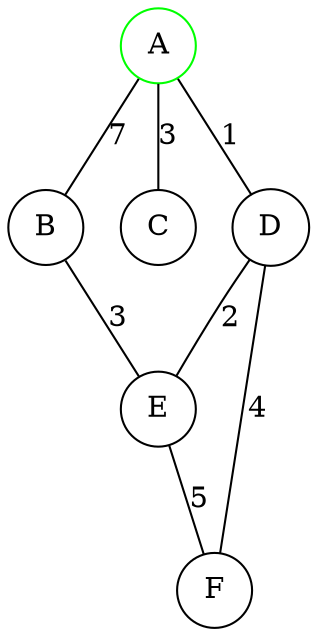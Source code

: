 
graph G {
    node[shape=circle, width=0.5]
    A [pos="1,2!", label="A", color = "green"]
    B [pos="5,2!", label="B"]
    C [pos="0,0!", label="C"]
    D [pos="3,0!", label="D"]
    E [pos="7,0!", label="E"]
    F [pos="2,-2!", label="F"]
    
    A -- B [label="7"]
    A -- C [label="3"]
    A -- D [label="1"]
    
    B -- E [label="3"]
    
    D -- E [label="2"]
    D -- F [label="4"]
    
    E -- F [label="5"]
}
